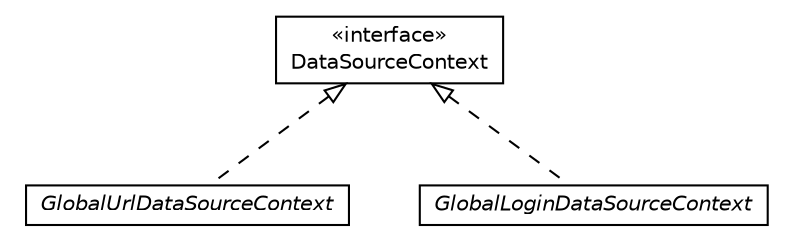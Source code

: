 #!/usr/local/bin/dot
#
# Class diagram 
# Generated by UMLGraph version R5_6_6-8-g8d7759 (http://www.umlgraph.org/)
#

digraph G {
	edge [fontname="Helvetica",fontsize=10,labelfontname="Helvetica",labelfontsize=10];
	node [fontname="Helvetica",fontsize=10,shape=plaintext];
	nodesep=0.25;
	ranksep=0.5;
	// org.dayatang.dsrouter.context.GlobalUrlDataSourceContext
	c13656 [label=<<table title="org.dayatang.dsrouter.context.GlobalUrlDataSourceContext" border="0" cellborder="1" cellspacing="0" cellpadding="2" port="p" href="./GlobalUrlDataSourceContext.html">
		<tr><td><table border="0" cellspacing="0" cellpadding="1">
<tr><td align="center" balign="center"><font face="Helvetica-Oblique"> GlobalUrlDataSourceContext </font></td></tr>
		</table></td></tr>
		</table>>, URL="./GlobalUrlDataSourceContext.html", fontname="Helvetica", fontcolor="black", fontsize=10.0];
	// org.dayatang.dsrouter.context.GlobalLoginDataSourceContext
	c13657 [label=<<table title="org.dayatang.dsrouter.context.GlobalLoginDataSourceContext" border="0" cellborder="1" cellspacing="0" cellpadding="2" port="p" href="./GlobalLoginDataSourceContext.html">
		<tr><td><table border="0" cellspacing="0" cellpadding="1">
<tr><td align="center" balign="center"><font face="Helvetica-Oblique"> GlobalLoginDataSourceContext </font></td></tr>
		</table></td></tr>
		</table>>, URL="./GlobalLoginDataSourceContext.html", fontname="Helvetica", fontcolor="black", fontsize=10.0];
	// org.dayatang.dsrouter.context.DataSourceContext
	c13658 [label=<<table title="org.dayatang.dsrouter.context.DataSourceContext" border="0" cellborder="1" cellspacing="0" cellpadding="2" port="p" href="./DataSourceContext.html">
		<tr><td><table border="0" cellspacing="0" cellpadding="1">
<tr><td align="center" balign="center"> &#171;interface&#187; </td></tr>
<tr><td align="center" balign="center"> DataSourceContext </td></tr>
		</table></td></tr>
		</table>>, URL="./DataSourceContext.html", fontname="Helvetica", fontcolor="black", fontsize=10.0];
	//org.dayatang.dsrouter.context.GlobalUrlDataSourceContext implements org.dayatang.dsrouter.context.DataSourceContext
	c13658:p -> c13656:p [dir=back,arrowtail=empty,style=dashed];
	//org.dayatang.dsrouter.context.GlobalLoginDataSourceContext implements org.dayatang.dsrouter.context.DataSourceContext
	c13658:p -> c13657:p [dir=back,arrowtail=empty,style=dashed];
}

